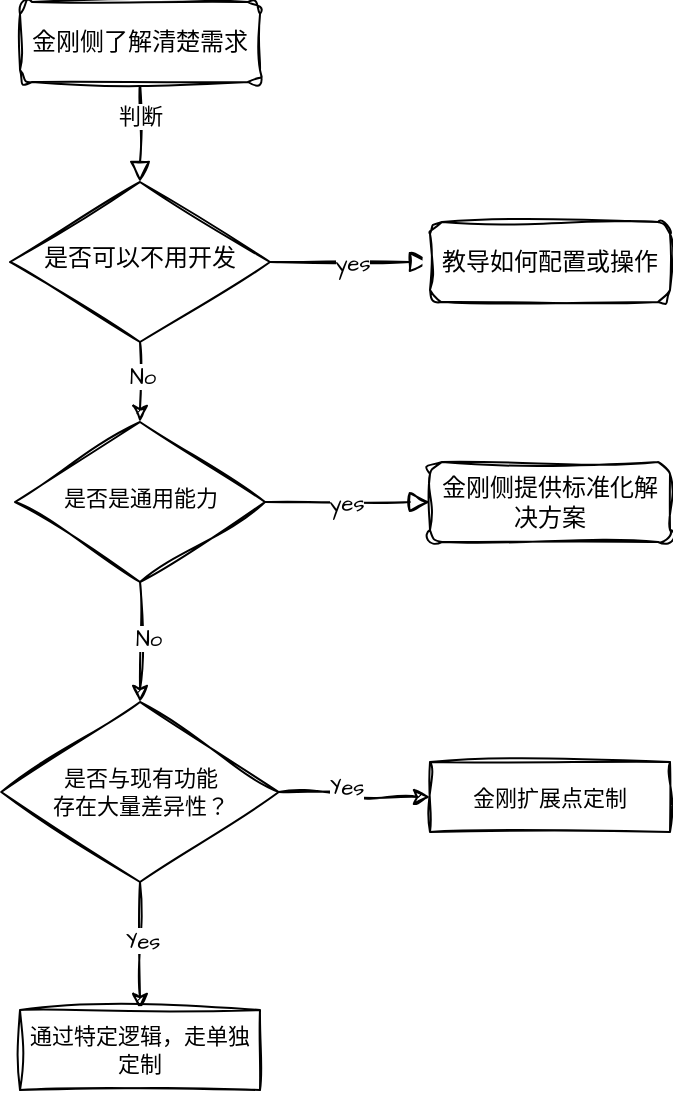 <mxfile version="20.8.5" type="github">
  <diagram id="C5RBs43oDa-KdzZeNtuy" name="Page-1">
    <mxGraphModel dx="951" dy="562" grid="1" gridSize="10" guides="1" tooltips="1" connect="1" arrows="1" fold="1" page="1" pageScale="1" pageWidth="827" pageHeight="1169" math="0" shadow="0">
      <root>
        <mxCell id="WIyWlLk6GJQsqaUBKTNV-0" />
        <mxCell id="WIyWlLk6GJQsqaUBKTNV-1" parent="WIyWlLk6GJQsqaUBKTNV-0" />
        <mxCell id="WIyWlLk6GJQsqaUBKTNV-2" value="" style="rounded=0;html=1;jettySize=auto;orthogonalLoop=1;fontSize=11;endArrow=block;endFill=0;endSize=8;strokeWidth=1;shadow=0;labelBackgroundColor=none;edgeStyle=orthogonalEdgeStyle;sketch=1;curveFitting=1;jiggle=2;" parent="WIyWlLk6GJQsqaUBKTNV-1" source="WIyWlLk6GJQsqaUBKTNV-3" target="WIyWlLk6GJQsqaUBKTNV-6" edge="1">
          <mxGeometry relative="1" as="geometry" />
        </mxCell>
        <mxCell id="1_8PY7IXDEXYkgDHKYr3-13" value="判断" style="edgeLabel;html=1;align=center;verticalAlign=middle;resizable=0;points=[];fontSize=11;fontFamily=Architects Daughter;" vertex="1" connectable="0" parent="WIyWlLk6GJQsqaUBKTNV-2">
          <mxGeometry x="-0.325" relative="1" as="geometry">
            <mxPoint as="offset" />
          </mxGeometry>
        </mxCell>
        <mxCell id="WIyWlLk6GJQsqaUBKTNV-3" value="金刚侧了解清楚需求" style="rounded=1;whiteSpace=wrap;html=1;fontSize=12;glass=0;strokeWidth=1;shadow=0;sketch=1;curveFitting=1;jiggle=2;" parent="WIyWlLk6GJQsqaUBKTNV-1" vertex="1">
          <mxGeometry x="145" y="80" width="120" height="40" as="geometry" />
        </mxCell>
        <mxCell id="WIyWlLk6GJQsqaUBKTNV-5" value="" style="edgeStyle=orthogonalEdgeStyle;rounded=0;html=1;jettySize=auto;orthogonalLoop=1;fontSize=11;endArrow=block;endFill=0;endSize=8;strokeWidth=1;shadow=0;labelBackgroundColor=none;sketch=1;curveFitting=1;jiggle=2;" parent="WIyWlLk6GJQsqaUBKTNV-1" source="WIyWlLk6GJQsqaUBKTNV-6" target="WIyWlLk6GJQsqaUBKTNV-7" edge="1">
          <mxGeometry y="10" relative="1" as="geometry">
            <mxPoint as="offset" />
          </mxGeometry>
        </mxCell>
        <mxCell id="1_8PY7IXDEXYkgDHKYr3-8" value="yes" style="edgeLabel;html=1;align=center;verticalAlign=middle;resizable=0;points=[];fontSize=11;fontFamily=Architects Daughter;" vertex="1" connectable="0" parent="WIyWlLk6GJQsqaUBKTNV-5">
          <mxGeometry x="0.313" y="1" relative="1" as="geometry">
            <mxPoint x="-12" y="1" as="offset" />
          </mxGeometry>
        </mxCell>
        <mxCell id="1_8PY7IXDEXYkgDHKYr3-9" style="edgeStyle=orthogonalEdgeStyle;rounded=0;sketch=1;hachureGap=4;jiggle=2;curveFitting=1;orthogonalLoop=1;jettySize=auto;html=1;entryX=0.5;entryY=0;entryDx=0;entryDy=0;fontFamily=Architects Daughter;fontSource=https%3A%2F%2Ffonts.googleapis.com%2Fcss%3Ffamily%3DArchitects%2BDaughter;fontSize=11;" edge="1" parent="WIyWlLk6GJQsqaUBKTNV-1" source="WIyWlLk6GJQsqaUBKTNV-6" target="WIyWlLk6GJQsqaUBKTNV-10">
          <mxGeometry relative="1" as="geometry" />
        </mxCell>
        <mxCell id="1_8PY7IXDEXYkgDHKYr3-10" value="No" style="edgeLabel;html=1;align=center;verticalAlign=middle;resizable=0;points=[];fontSize=11;fontFamily=Architects Daughter;" vertex="1" connectable="0" parent="1_8PY7IXDEXYkgDHKYr3-9">
          <mxGeometry x="-0.156" y="1" relative="1" as="geometry">
            <mxPoint as="offset" />
          </mxGeometry>
        </mxCell>
        <mxCell id="WIyWlLk6GJQsqaUBKTNV-6" value="是否可以不用开发" style="rhombus;whiteSpace=wrap;html=1;shadow=0;fontFamily=Helvetica;fontSize=12;align=center;strokeWidth=1;spacing=6;spacingTop=-4;sketch=1;curveFitting=1;jiggle=2;" parent="WIyWlLk6GJQsqaUBKTNV-1" vertex="1">
          <mxGeometry x="140" y="170" width="130" height="80" as="geometry" />
        </mxCell>
        <mxCell id="WIyWlLk6GJQsqaUBKTNV-7" value="教导如何配置或操作" style="rounded=1;whiteSpace=wrap;html=1;fontSize=12;glass=0;strokeWidth=1;shadow=0;sketch=1;curveFitting=1;jiggle=2;" parent="WIyWlLk6GJQsqaUBKTNV-1" vertex="1">
          <mxGeometry x="350" y="190" width="120" height="40" as="geometry" />
        </mxCell>
        <mxCell id="WIyWlLk6GJQsqaUBKTNV-9" value="" style="edgeStyle=orthogonalEdgeStyle;rounded=0;html=1;jettySize=auto;orthogonalLoop=1;fontSize=11;endArrow=block;endFill=0;endSize=8;strokeWidth=1;shadow=0;labelBackgroundColor=none;sketch=1;curveFitting=1;jiggle=2;" parent="WIyWlLk6GJQsqaUBKTNV-1" source="WIyWlLk6GJQsqaUBKTNV-10" target="WIyWlLk6GJQsqaUBKTNV-12" edge="1">
          <mxGeometry x="0.008" y="10" relative="1" as="geometry">
            <mxPoint as="offset" />
          </mxGeometry>
        </mxCell>
        <mxCell id="1_8PY7IXDEXYkgDHKYr3-7" value="yes" style="edgeLabel;html=1;align=center;verticalAlign=middle;resizable=0;points=[];fontSize=11;fontFamily=Architects Daughter;" vertex="1" connectable="0" parent="WIyWlLk6GJQsqaUBKTNV-9">
          <mxGeometry x="-0.013" relative="1" as="geometry">
            <mxPoint as="offset" />
          </mxGeometry>
        </mxCell>
        <mxCell id="1_8PY7IXDEXYkgDHKYr3-11" style="edgeStyle=orthogonalEdgeStyle;rounded=0;sketch=1;hachureGap=4;jiggle=2;curveFitting=1;orthogonalLoop=1;jettySize=auto;html=1;entryX=0.5;entryY=0;entryDx=0;entryDy=0;fontFamily=Architects Daughter;fontSource=https%3A%2F%2Ffonts.googleapis.com%2Fcss%3Ffamily%3DArchitects%2BDaughter;fontSize=11;" edge="1" parent="WIyWlLk6GJQsqaUBKTNV-1" source="WIyWlLk6GJQsqaUBKTNV-10" target="1_8PY7IXDEXYkgDHKYr3-1">
          <mxGeometry relative="1" as="geometry" />
        </mxCell>
        <mxCell id="1_8PY7IXDEXYkgDHKYr3-12" value="No" style="edgeLabel;html=1;align=center;verticalAlign=middle;resizable=0;points=[];fontSize=11;fontFamily=Architects Daughter;" vertex="1" connectable="0" parent="1_8PY7IXDEXYkgDHKYr3-11">
          <mxGeometry x="-0.065" y="4" relative="1" as="geometry">
            <mxPoint as="offset" />
          </mxGeometry>
        </mxCell>
        <mxCell id="WIyWlLk6GJQsqaUBKTNV-10" value="&lt;font style=&quot;font-size: 11px;&quot;&gt;是否是通用能力&lt;/font&gt;" style="rhombus;whiteSpace=wrap;html=1;shadow=0;fontFamily=Helvetica;fontSize=12;align=center;strokeWidth=1;spacing=6;spacingTop=-4;sketch=1;curveFitting=1;jiggle=2;" parent="WIyWlLk6GJQsqaUBKTNV-1" vertex="1">
          <mxGeometry x="142.5" y="290" width="125" height="80" as="geometry" />
        </mxCell>
        <mxCell id="WIyWlLk6GJQsqaUBKTNV-12" value="金刚侧提供标准化解决方案" style="rounded=1;whiteSpace=wrap;html=1;fontSize=12;glass=0;strokeWidth=1;shadow=0;sketch=1;curveFitting=1;jiggle=2;" parent="WIyWlLk6GJQsqaUBKTNV-1" vertex="1">
          <mxGeometry x="350" y="310" width="120" height="40" as="geometry" />
        </mxCell>
        <mxCell id="1_8PY7IXDEXYkgDHKYr3-5" value="" style="edgeStyle=orthogonalEdgeStyle;rounded=0;sketch=1;hachureGap=4;jiggle=2;curveFitting=1;orthogonalLoop=1;jettySize=auto;html=1;fontFamily=Architects Daughter;fontSource=https%3A%2F%2Ffonts.googleapis.com%2Fcss%3Ffamily%3DArchitects%2BDaughter;fontSize=11;" edge="1" parent="WIyWlLk6GJQsqaUBKTNV-1" source="1_8PY7IXDEXYkgDHKYr3-1" target="1_8PY7IXDEXYkgDHKYr3-4">
          <mxGeometry relative="1" as="geometry" />
        </mxCell>
        <mxCell id="1_8PY7IXDEXYkgDHKYr3-6" value="Yes" style="edgeLabel;html=1;align=center;verticalAlign=middle;resizable=0;points=[];fontSize=11;fontFamily=Architects Daughter;" vertex="1" connectable="0" parent="1_8PY7IXDEXYkgDHKYr3-5">
          <mxGeometry x="-0.14" y="3" relative="1" as="geometry">
            <mxPoint as="offset" />
          </mxGeometry>
        </mxCell>
        <mxCell id="1_8PY7IXDEXYkgDHKYr3-17" value="" style="edgeStyle=orthogonalEdgeStyle;rounded=0;sketch=1;hachureGap=4;jiggle=2;curveFitting=1;orthogonalLoop=1;jettySize=auto;html=1;fontFamily=Architects Daughter;fontSource=https%3A%2F%2Ffonts.googleapis.com%2Fcss%3Ffamily%3DArchitects%2BDaughter;fontSize=11;" edge="1" parent="WIyWlLk6GJQsqaUBKTNV-1" source="1_8PY7IXDEXYkgDHKYr3-1" target="1_8PY7IXDEXYkgDHKYr3-16">
          <mxGeometry relative="1" as="geometry" />
        </mxCell>
        <mxCell id="1_8PY7IXDEXYkgDHKYr3-18" value="Yes" style="edgeLabel;html=1;align=center;verticalAlign=middle;resizable=0;points=[];fontSize=11;fontFamily=Architects Daughter;" vertex="1" connectable="0" parent="1_8PY7IXDEXYkgDHKYr3-17">
          <mxGeometry x="-0.101" y="1" relative="1" as="geometry">
            <mxPoint as="offset" />
          </mxGeometry>
        </mxCell>
        <mxCell id="1_8PY7IXDEXYkgDHKYr3-1" value="是否与现有功能&lt;br&gt;存在大量差异性？" style="rhombus;whiteSpace=wrap;html=1;sketch=1;hachureGap=4;jiggle=2;curveFitting=1;fontFamily=Architects Daughter;fontSource=https%3A%2F%2Ffonts.googleapis.com%2Fcss%3Ffamily%3DArchitects%2BDaughter;fontSize=11;" vertex="1" parent="WIyWlLk6GJQsqaUBKTNV-1">
          <mxGeometry x="135.63" y="430" width="138.75" height="90" as="geometry" />
        </mxCell>
        <mxCell id="1_8PY7IXDEXYkgDHKYr3-4" value="金刚扩展点定制" style="whiteSpace=wrap;html=1;fontSize=11;fontFamily=Architects Daughter;sketch=1;hachureGap=4;jiggle=2;curveFitting=1;fontSource=https%3A%2F%2Ffonts.googleapis.com%2Fcss%3Ffamily%3DArchitects%2BDaughter;" vertex="1" parent="WIyWlLk6GJQsqaUBKTNV-1">
          <mxGeometry x="350" y="460" width="120" height="35" as="geometry" />
        </mxCell>
        <mxCell id="1_8PY7IXDEXYkgDHKYr3-16" value="通过特定逻辑，走单独定制" style="whiteSpace=wrap;html=1;fontSize=11;fontFamily=Architects Daughter;sketch=1;hachureGap=4;jiggle=2;curveFitting=1;fontSource=https%3A%2F%2Ffonts.googleapis.com%2Fcss%3Ffamily%3DArchitects%2BDaughter;" vertex="1" parent="WIyWlLk6GJQsqaUBKTNV-1">
          <mxGeometry x="145" y="584" width="120" height="40" as="geometry" />
        </mxCell>
      </root>
    </mxGraphModel>
  </diagram>
</mxfile>
